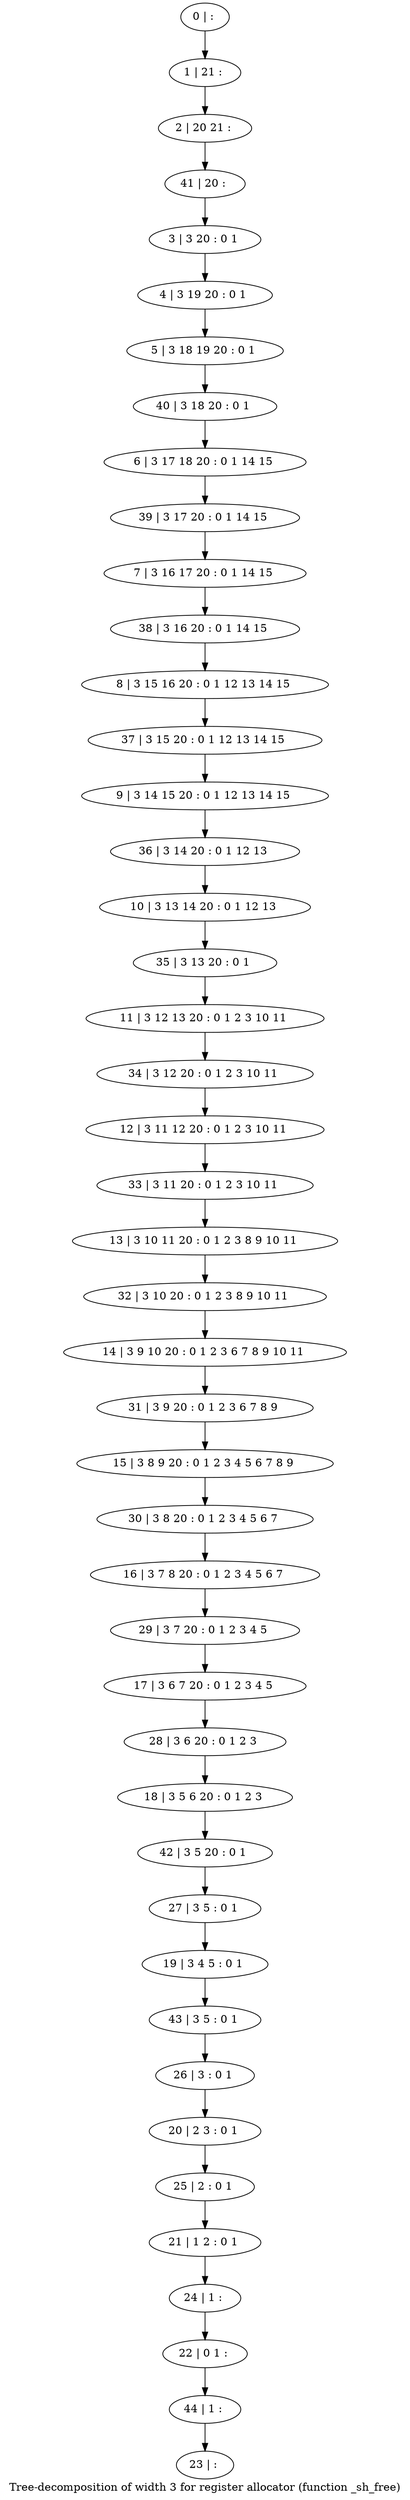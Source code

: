 digraph G {
graph [label="Tree-decomposition of width 3 for register allocator (function _sh_free)"]
0[label="0 | : "];
1[label="1 | 21 : "];
2[label="2 | 20 21 : "];
3[label="3 | 3 20 : 0 1 "];
4[label="4 | 3 19 20 : 0 1 "];
5[label="5 | 3 18 19 20 : 0 1 "];
6[label="6 | 3 17 18 20 : 0 1 14 15 "];
7[label="7 | 3 16 17 20 : 0 1 14 15 "];
8[label="8 | 3 15 16 20 : 0 1 12 13 14 15 "];
9[label="9 | 3 14 15 20 : 0 1 12 13 14 15 "];
10[label="10 | 3 13 14 20 : 0 1 12 13 "];
11[label="11 | 3 12 13 20 : 0 1 2 3 10 11 "];
12[label="12 | 3 11 12 20 : 0 1 2 3 10 11 "];
13[label="13 | 3 10 11 20 : 0 1 2 3 8 9 10 11 "];
14[label="14 | 3 9 10 20 : 0 1 2 3 6 7 8 9 10 11 "];
15[label="15 | 3 8 9 20 : 0 1 2 3 4 5 6 7 8 9 "];
16[label="16 | 3 7 8 20 : 0 1 2 3 4 5 6 7 "];
17[label="17 | 3 6 7 20 : 0 1 2 3 4 5 "];
18[label="18 | 3 5 6 20 : 0 1 2 3 "];
19[label="19 | 3 4 5 : 0 1 "];
20[label="20 | 2 3 : 0 1 "];
21[label="21 | 1 2 : 0 1 "];
22[label="22 | 0 1 : "];
23[label="23 | : "];
24[label="24 | 1 : "];
25[label="25 | 2 : 0 1 "];
26[label="26 | 3 : 0 1 "];
27[label="27 | 3 5 : 0 1 "];
28[label="28 | 3 6 20 : 0 1 2 3 "];
29[label="29 | 3 7 20 : 0 1 2 3 4 5 "];
30[label="30 | 3 8 20 : 0 1 2 3 4 5 6 7 "];
31[label="31 | 3 9 20 : 0 1 2 3 6 7 8 9 "];
32[label="32 | 3 10 20 : 0 1 2 3 8 9 10 11 "];
33[label="33 | 3 11 20 : 0 1 2 3 10 11 "];
34[label="34 | 3 12 20 : 0 1 2 3 10 11 "];
35[label="35 | 3 13 20 : 0 1 "];
36[label="36 | 3 14 20 : 0 1 12 13 "];
37[label="37 | 3 15 20 : 0 1 12 13 14 15 "];
38[label="38 | 3 16 20 : 0 1 14 15 "];
39[label="39 | 3 17 20 : 0 1 14 15 "];
40[label="40 | 3 18 20 : 0 1 "];
41[label="41 | 20 : "];
42[label="42 | 3 5 20 : 0 1 "];
43[label="43 | 3 5 : 0 1 "];
44[label="44 | 1 : "];
0->1 ;
1->2 ;
3->4 ;
4->5 ;
24->22 ;
21->24 ;
25->21 ;
20->25 ;
26->20 ;
27->19 ;
28->18 ;
17->28 ;
29->17 ;
16->29 ;
30->16 ;
15->30 ;
31->15 ;
14->31 ;
32->14 ;
13->32 ;
33->13 ;
12->33 ;
34->12 ;
11->34 ;
35->11 ;
10->35 ;
36->10 ;
9->36 ;
37->9 ;
8->37 ;
38->8 ;
7->38 ;
39->7 ;
6->39 ;
40->6 ;
5->40 ;
41->3 ;
2->41 ;
42->27 ;
18->42 ;
43->26 ;
19->43 ;
44->23 ;
22->44 ;
}
